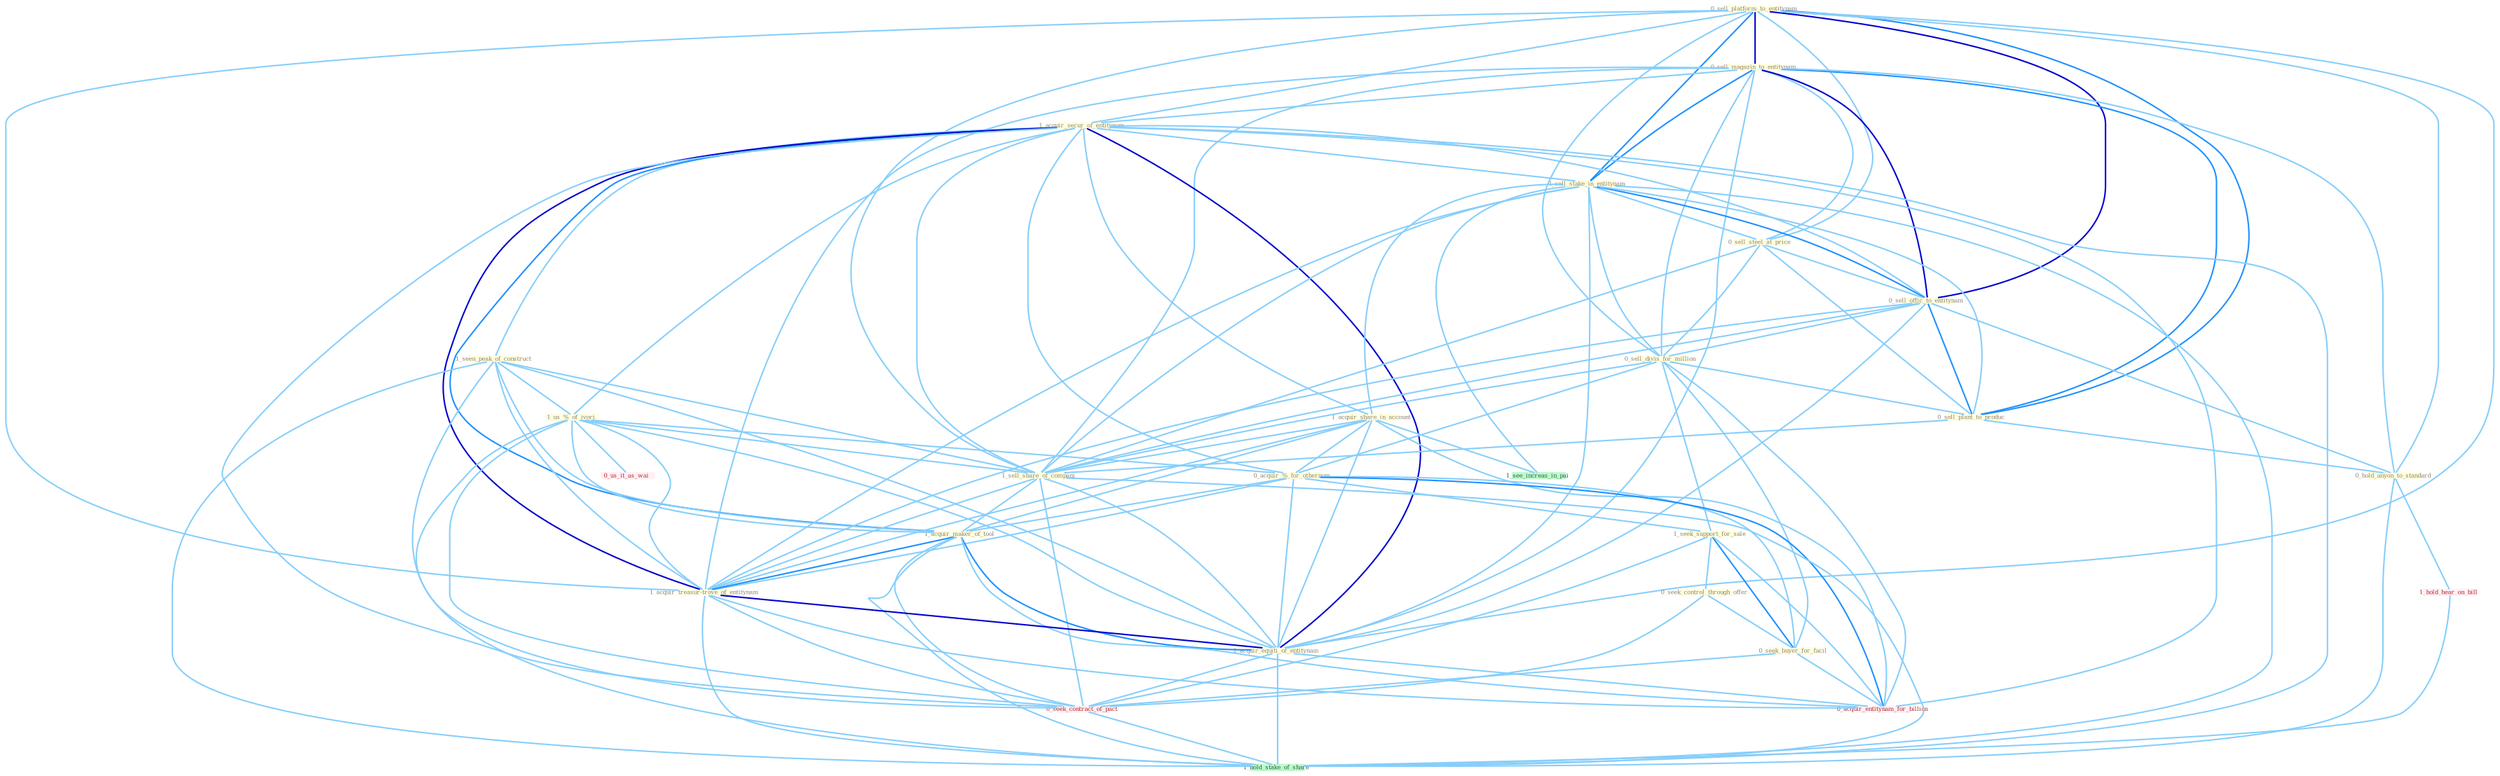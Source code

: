 Graph G{ 
    node
    [shape=polygon,style=filled,width=.5,height=.06,color="#BDFCC9",fixedsize=true,fontsize=4,
    fontcolor="#2f4f4f"];
    {node
    [color="#ffffe0", fontcolor="#8b7d6b"] "0_sell_platform_to_entitynam " "0_sell_magazin_to_entitynam " "1_acquir_secur_of_entitynam " "1_sell_stake_in_entitynam " "1_seen_peak_of_construct " "0_sell_steel_at_price " "0_sell_offic_to_entitynam " "0_sell_divis_for_million " "1_us_%_of_ivori " "0_sell_plant_to_produc " "1_acquir_share_in_account " "0_acquir_%_for_othernum " "1_sell_share_of_compani " "1_acquir_maker_of_tool " "1_seek_support_for_sale " "0_seek_control_through_offer " "0_hold_anyon_to_standard " "0_seek_buyer_for_facil " "1_acquir_treasur-trove_of_entitynam " "1_acquir_equiti_of_entitynam "}
{node [color="#fff0f5", fontcolor="#b22222"] "0_seek_contract_of_pact " "0_us_it_as_wai " "0_acquir_entitynam_for_billion " "1_hold_hear_on_bill "}
edge [color="#B0E2FF"];

	"0_sell_platform_to_entitynam " -- "0_sell_magazin_to_entitynam " [w="3", color="#0000cd" , len=0.6];
	"0_sell_platform_to_entitynam " -- "1_acquir_secur_of_entitynam " [w="1", color="#87cefa" ];
	"0_sell_platform_to_entitynam " -- "1_sell_stake_in_entitynam " [w="2", color="#1e90ff" , len=0.8];
	"0_sell_platform_to_entitynam " -- "0_sell_steel_at_price " [w="1", color="#87cefa" ];
	"0_sell_platform_to_entitynam " -- "0_sell_offic_to_entitynam " [w="3", color="#0000cd" , len=0.6];
	"0_sell_platform_to_entitynam " -- "0_sell_divis_for_million " [w="1", color="#87cefa" ];
	"0_sell_platform_to_entitynam " -- "0_sell_plant_to_produc " [w="2", color="#1e90ff" , len=0.8];
	"0_sell_platform_to_entitynam " -- "1_sell_share_of_compani " [w="1", color="#87cefa" ];
	"0_sell_platform_to_entitynam " -- "0_hold_anyon_to_standard " [w="1", color="#87cefa" ];
	"0_sell_platform_to_entitynam " -- "1_acquir_treasur-trove_of_entitynam " [w="1", color="#87cefa" ];
	"0_sell_platform_to_entitynam " -- "1_acquir_equiti_of_entitynam " [w="1", color="#87cefa" ];
	"0_sell_magazin_to_entitynam " -- "1_acquir_secur_of_entitynam " [w="1", color="#87cefa" ];
	"0_sell_magazin_to_entitynam " -- "1_sell_stake_in_entitynam " [w="2", color="#1e90ff" , len=0.8];
	"0_sell_magazin_to_entitynam " -- "0_sell_steel_at_price " [w="1", color="#87cefa" ];
	"0_sell_magazin_to_entitynam " -- "0_sell_offic_to_entitynam " [w="3", color="#0000cd" , len=0.6];
	"0_sell_magazin_to_entitynam " -- "0_sell_divis_for_million " [w="1", color="#87cefa" ];
	"0_sell_magazin_to_entitynam " -- "0_sell_plant_to_produc " [w="2", color="#1e90ff" , len=0.8];
	"0_sell_magazin_to_entitynam " -- "1_sell_share_of_compani " [w="1", color="#87cefa" ];
	"0_sell_magazin_to_entitynam " -- "0_hold_anyon_to_standard " [w="1", color="#87cefa" ];
	"0_sell_magazin_to_entitynam " -- "1_acquir_treasur-trove_of_entitynam " [w="1", color="#87cefa" ];
	"0_sell_magazin_to_entitynam " -- "1_acquir_equiti_of_entitynam " [w="1", color="#87cefa" ];
	"1_acquir_secur_of_entitynam " -- "1_sell_stake_in_entitynam " [w="1", color="#87cefa" ];
	"1_acquir_secur_of_entitynam " -- "1_seen_peak_of_construct " [w="1", color="#87cefa" ];
	"1_acquir_secur_of_entitynam " -- "0_sell_offic_to_entitynam " [w="1", color="#87cefa" ];
	"1_acquir_secur_of_entitynam " -- "1_us_%_of_ivori " [w="1", color="#87cefa" ];
	"1_acquir_secur_of_entitynam " -- "1_acquir_share_in_account " [w="1", color="#87cefa" ];
	"1_acquir_secur_of_entitynam " -- "0_acquir_%_for_othernum " [w="1", color="#87cefa" ];
	"1_acquir_secur_of_entitynam " -- "1_sell_share_of_compani " [w="1", color="#87cefa" ];
	"1_acquir_secur_of_entitynam " -- "1_acquir_maker_of_tool " [w="2", color="#1e90ff" , len=0.8];
	"1_acquir_secur_of_entitynam " -- "1_acquir_treasur-trove_of_entitynam " [w="3", color="#0000cd" , len=0.6];
	"1_acquir_secur_of_entitynam " -- "1_acquir_equiti_of_entitynam " [w="3", color="#0000cd" , len=0.6];
	"1_acquir_secur_of_entitynam " -- "0_seek_contract_of_pact " [w="1", color="#87cefa" ];
	"1_acquir_secur_of_entitynam " -- "0_acquir_entitynam_for_billion " [w="1", color="#87cefa" ];
	"1_acquir_secur_of_entitynam " -- "1_hold_stake_of_share " [w="1", color="#87cefa" ];
	"1_sell_stake_in_entitynam " -- "0_sell_steel_at_price " [w="1", color="#87cefa" ];
	"1_sell_stake_in_entitynam " -- "0_sell_offic_to_entitynam " [w="2", color="#1e90ff" , len=0.8];
	"1_sell_stake_in_entitynam " -- "0_sell_divis_for_million " [w="1", color="#87cefa" ];
	"1_sell_stake_in_entitynam " -- "0_sell_plant_to_produc " [w="1", color="#87cefa" ];
	"1_sell_stake_in_entitynam " -- "1_acquir_share_in_account " [w="1", color="#87cefa" ];
	"1_sell_stake_in_entitynam " -- "1_sell_share_of_compani " [w="1", color="#87cefa" ];
	"1_sell_stake_in_entitynam " -- "1_acquir_treasur-trove_of_entitynam " [w="1", color="#87cefa" ];
	"1_sell_stake_in_entitynam " -- "1_acquir_equiti_of_entitynam " [w="1", color="#87cefa" ];
	"1_sell_stake_in_entitynam " -- "1_see_increas_in_pai " [w="1", color="#87cefa" ];
	"1_sell_stake_in_entitynam " -- "1_hold_stake_of_share " [w="1", color="#87cefa" ];
	"1_seen_peak_of_construct " -- "1_us_%_of_ivori " [w="1", color="#87cefa" ];
	"1_seen_peak_of_construct " -- "1_sell_share_of_compani " [w="1", color="#87cefa" ];
	"1_seen_peak_of_construct " -- "1_acquir_maker_of_tool " [w="1", color="#87cefa" ];
	"1_seen_peak_of_construct " -- "1_acquir_treasur-trove_of_entitynam " [w="1", color="#87cefa" ];
	"1_seen_peak_of_construct " -- "1_acquir_equiti_of_entitynam " [w="1", color="#87cefa" ];
	"1_seen_peak_of_construct " -- "0_seek_contract_of_pact " [w="1", color="#87cefa" ];
	"1_seen_peak_of_construct " -- "1_hold_stake_of_share " [w="1", color="#87cefa" ];
	"0_sell_steel_at_price " -- "0_sell_offic_to_entitynam " [w="1", color="#87cefa" ];
	"0_sell_steel_at_price " -- "0_sell_divis_for_million " [w="1", color="#87cefa" ];
	"0_sell_steel_at_price " -- "0_sell_plant_to_produc " [w="1", color="#87cefa" ];
	"0_sell_steel_at_price " -- "1_sell_share_of_compani " [w="1", color="#87cefa" ];
	"0_sell_offic_to_entitynam " -- "0_sell_divis_for_million " [w="1", color="#87cefa" ];
	"0_sell_offic_to_entitynam " -- "0_sell_plant_to_produc " [w="2", color="#1e90ff" , len=0.8];
	"0_sell_offic_to_entitynam " -- "1_sell_share_of_compani " [w="1", color="#87cefa" ];
	"0_sell_offic_to_entitynam " -- "0_hold_anyon_to_standard " [w="1", color="#87cefa" ];
	"0_sell_offic_to_entitynam " -- "1_acquir_treasur-trove_of_entitynam " [w="1", color="#87cefa" ];
	"0_sell_offic_to_entitynam " -- "1_acquir_equiti_of_entitynam " [w="1", color="#87cefa" ];
	"0_sell_divis_for_million " -- "0_sell_plant_to_produc " [w="1", color="#87cefa" ];
	"0_sell_divis_for_million " -- "0_acquir_%_for_othernum " [w="1", color="#87cefa" ];
	"0_sell_divis_for_million " -- "1_sell_share_of_compani " [w="1", color="#87cefa" ];
	"0_sell_divis_for_million " -- "1_seek_support_for_sale " [w="1", color="#87cefa" ];
	"0_sell_divis_for_million " -- "0_seek_buyer_for_facil " [w="1", color="#87cefa" ];
	"0_sell_divis_for_million " -- "0_acquir_entitynam_for_billion " [w="1", color="#87cefa" ];
	"1_us_%_of_ivori " -- "0_acquir_%_for_othernum " [w="1", color="#87cefa" ];
	"1_us_%_of_ivori " -- "1_sell_share_of_compani " [w="1", color="#87cefa" ];
	"1_us_%_of_ivori " -- "1_acquir_maker_of_tool " [w="1", color="#87cefa" ];
	"1_us_%_of_ivori " -- "1_acquir_treasur-trove_of_entitynam " [w="1", color="#87cefa" ];
	"1_us_%_of_ivori " -- "1_acquir_equiti_of_entitynam " [w="1", color="#87cefa" ];
	"1_us_%_of_ivori " -- "0_seek_contract_of_pact " [w="1", color="#87cefa" ];
	"1_us_%_of_ivori " -- "0_us_it_as_wai " [w="1", color="#87cefa" ];
	"1_us_%_of_ivori " -- "1_hold_stake_of_share " [w="1", color="#87cefa" ];
	"0_sell_plant_to_produc " -- "1_sell_share_of_compani " [w="1", color="#87cefa" ];
	"0_sell_plant_to_produc " -- "0_hold_anyon_to_standard " [w="1", color="#87cefa" ];
	"1_acquir_share_in_account " -- "0_acquir_%_for_othernum " [w="1", color="#87cefa" ];
	"1_acquir_share_in_account " -- "1_sell_share_of_compani " [w="1", color="#87cefa" ];
	"1_acquir_share_in_account " -- "1_acquir_maker_of_tool " [w="1", color="#87cefa" ];
	"1_acquir_share_in_account " -- "1_acquir_treasur-trove_of_entitynam " [w="1", color="#87cefa" ];
	"1_acquir_share_in_account " -- "1_acquir_equiti_of_entitynam " [w="1", color="#87cefa" ];
	"1_acquir_share_in_account " -- "0_acquir_entitynam_for_billion " [w="1", color="#87cefa" ];
	"1_acquir_share_in_account " -- "1_see_increas_in_pai " [w="1", color="#87cefa" ];
	"0_acquir_%_for_othernum " -- "1_acquir_maker_of_tool " [w="1", color="#87cefa" ];
	"0_acquir_%_for_othernum " -- "1_seek_support_for_sale " [w="1", color="#87cefa" ];
	"0_acquir_%_for_othernum " -- "0_seek_buyer_for_facil " [w="1", color="#87cefa" ];
	"0_acquir_%_for_othernum " -- "1_acquir_treasur-trove_of_entitynam " [w="1", color="#87cefa" ];
	"0_acquir_%_for_othernum " -- "1_acquir_equiti_of_entitynam " [w="1", color="#87cefa" ];
	"0_acquir_%_for_othernum " -- "0_acquir_entitynam_for_billion " [w="2", color="#1e90ff" , len=0.8];
	"1_sell_share_of_compani " -- "1_acquir_maker_of_tool " [w="1", color="#87cefa" ];
	"1_sell_share_of_compani " -- "1_acquir_treasur-trove_of_entitynam " [w="1", color="#87cefa" ];
	"1_sell_share_of_compani " -- "1_acquir_equiti_of_entitynam " [w="1", color="#87cefa" ];
	"1_sell_share_of_compani " -- "0_seek_contract_of_pact " [w="1", color="#87cefa" ];
	"1_sell_share_of_compani " -- "1_hold_stake_of_share " [w="1", color="#87cefa" ];
	"1_acquir_maker_of_tool " -- "1_acquir_treasur-trove_of_entitynam " [w="2", color="#1e90ff" , len=0.8];
	"1_acquir_maker_of_tool " -- "1_acquir_equiti_of_entitynam " [w="2", color="#1e90ff" , len=0.8];
	"1_acquir_maker_of_tool " -- "0_seek_contract_of_pact " [w="1", color="#87cefa" ];
	"1_acquir_maker_of_tool " -- "0_acquir_entitynam_for_billion " [w="1", color="#87cefa" ];
	"1_acquir_maker_of_tool " -- "1_hold_stake_of_share " [w="1", color="#87cefa" ];
	"1_seek_support_for_sale " -- "0_seek_control_through_offer " [w="1", color="#87cefa" ];
	"1_seek_support_for_sale " -- "0_seek_buyer_for_facil " [w="2", color="#1e90ff" , len=0.8];
	"1_seek_support_for_sale " -- "0_seek_contract_of_pact " [w="1", color="#87cefa" ];
	"1_seek_support_for_sale " -- "0_acquir_entitynam_for_billion " [w="1", color="#87cefa" ];
	"0_seek_control_through_offer " -- "0_seek_buyer_for_facil " [w="1", color="#87cefa" ];
	"0_seek_control_through_offer " -- "0_seek_contract_of_pact " [w="1", color="#87cefa" ];
	"0_hold_anyon_to_standard " -- "1_hold_hear_on_bill " [w="1", color="#87cefa" ];
	"0_hold_anyon_to_standard " -- "1_hold_stake_of_share " [w="1", color="#87cefa" ];
	"0_seek_buyer_for_facil " -- "0_seek_contract_of_pact " [w="1", color="#87cefa" ];
	"0_seek_buyer_for_facil " -- "0_acquir_entitynam_for_billion " [w="1", color="#87cefa" ];
	"1_acquir_treasur-trove_of_entitynam " -- "1_acquir_equiti_of_entitynam " [w="3", color="#0000cd" , len=0.6];
	"1_acquir_treasur-trove_of_entitynam " -- "0_seek_contract_of_pact " [w="1", color="#87cefa" ];
	"1_acquir_treasur-trove_of_entitynam " -- "0_acquir_entitynam_for_billion " [w="1", color="#87cefa" ];
	"1_acquir_treasur-trove_of_entitynam " -- "1_hold_stake_of_share " [w="1", color="#87cefa" ];
	"1_acquir_equiti_of_entitynam " -- "0_seek_contract_of_pact " [w="1", color="#87cefa" ];
	"1_acquir_equiti_of_entitynam " -- "0_acquir_entitynam_for_billion " [w="1", color="#87cefa" ];
	"1_acquir_equiti_of_entitynam " -- "1_hold_stake_of_share " [w="1", color="#87cefa" ];
	"0_seek_contract_of_pact " -- "1_hold_stake_of_share " [w="1", color="#87cefa" ];
	"1_hold_hear_on_bill " -- "1_hold_stake_of_share " [w="1", color="#87cefa" ];
}